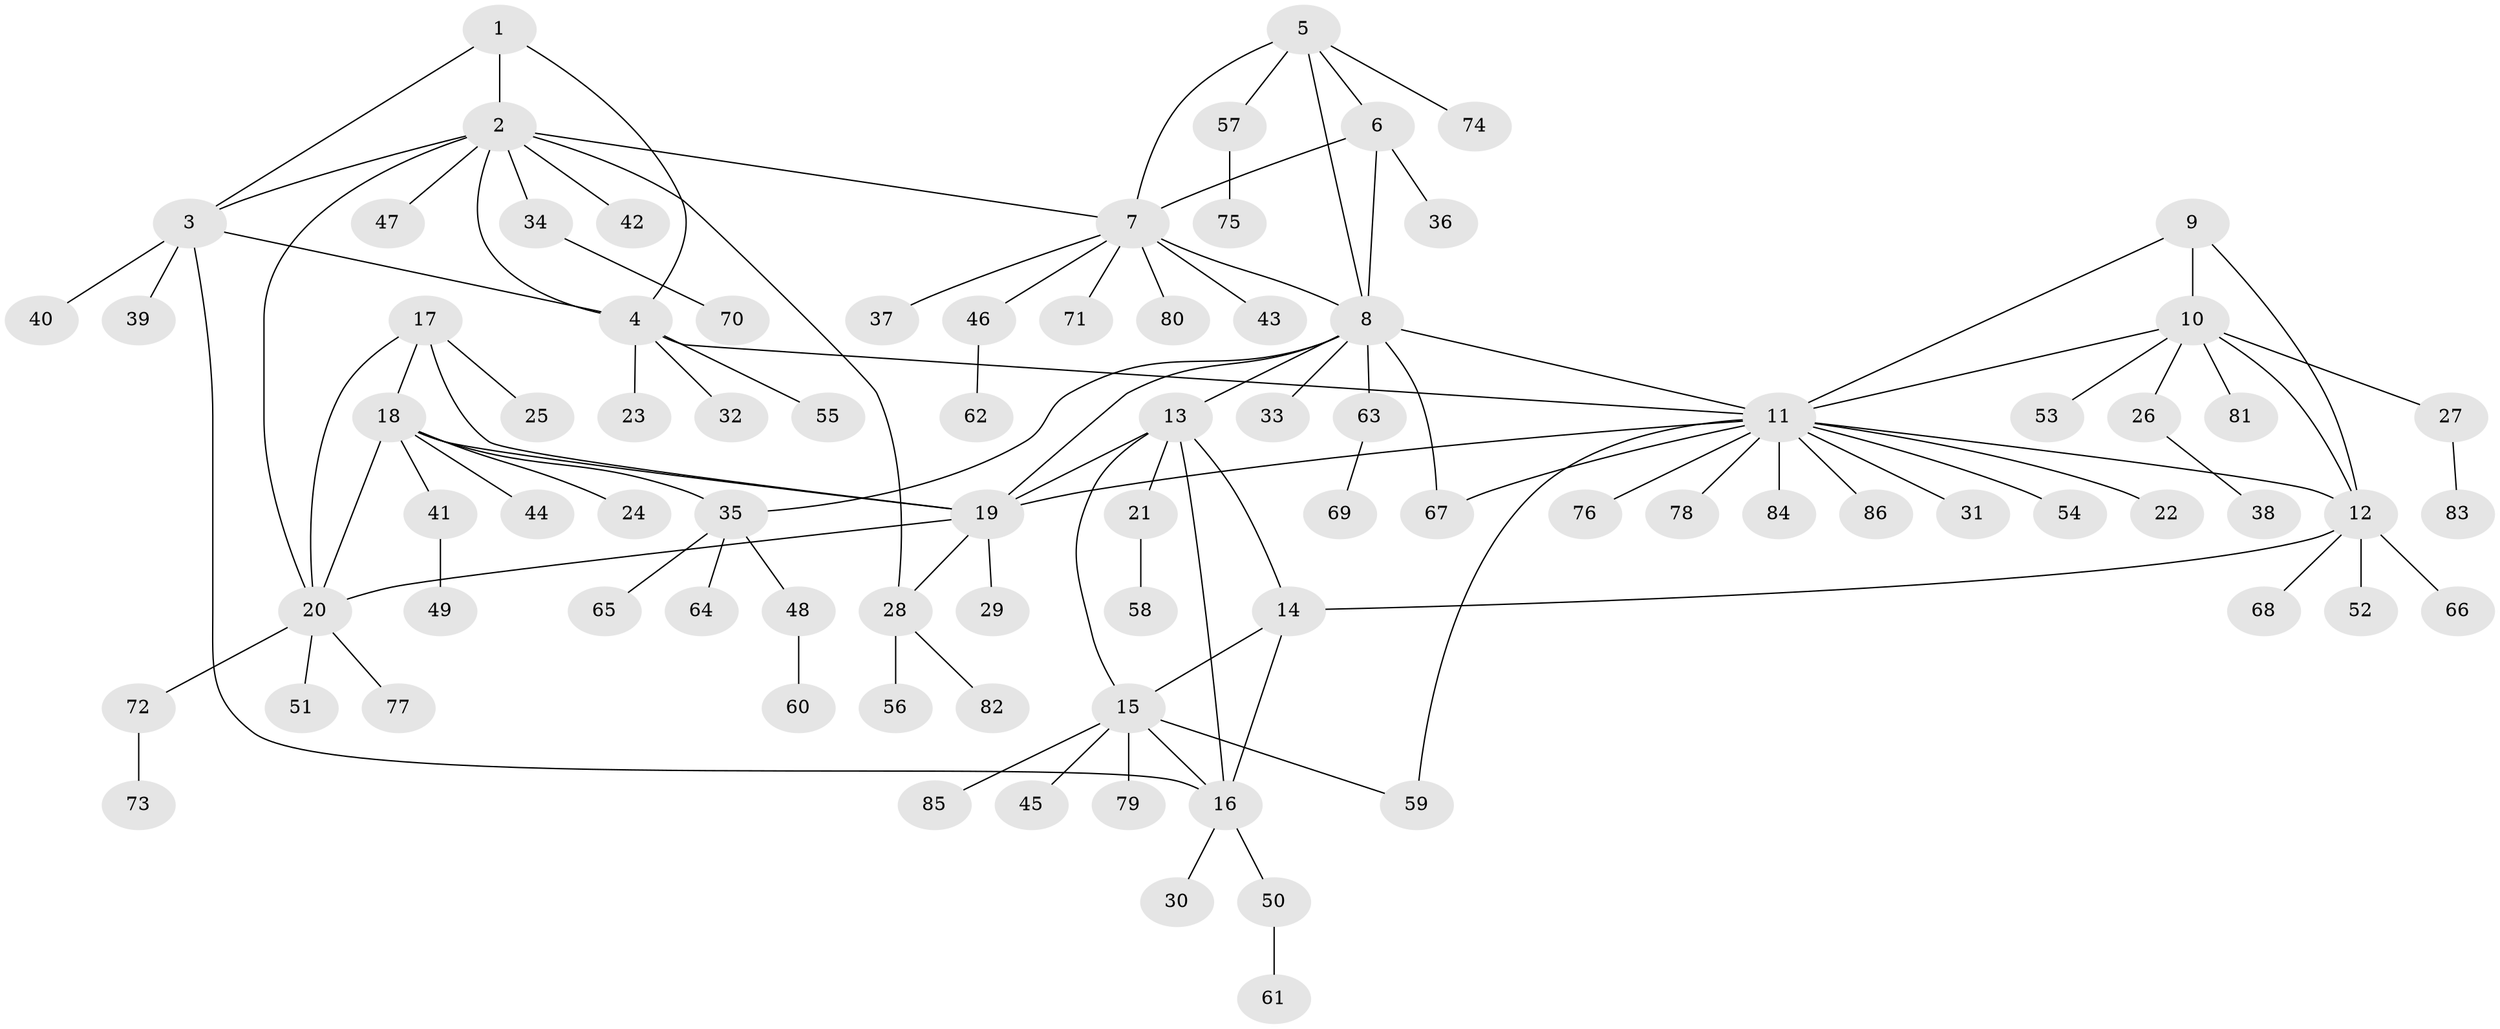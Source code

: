 // coarse degree distribution, {4: 0.06976744186046512, 8: 0.023255813953488372, 1: 0.7674418604651163, 5: 0.046511627906976744, 6: 0.023255813953488372, 2: 0.023255813953488372, 16: 0.023255813953488372, 9: 0.023255813953488372}
// Generated by graph-tools (version 1.1) at 2025/57/03/04/25 21:57:26]
// undirected, 86 vertices, 110 edges
graph export_dot {
graph [start="1"]
  node [color=gray90,style=filled];
  1;
  2;
  3;
  4;
  5;
  6;
  7;
  8;
  9;
  10;
  11;
  12;
  13;
  14;
  15;
  16;
  17;
  18;
  19;
  20;
  21;
  22;
  23;
  24;
  25;
  26;
  27;
  28;
  29;
  30;
  31;
  32;
  33;
  34;
  35;
  36;
  37;
  38;
  39;
  40;
  41;
  42;
  43;
  44;
  45;
  46;
  47;
  48;
  49;
  50;
  51;
  52;
  53;
  54;
  55;
  56;
  57;
  58;
  59;
  60;
  61;
  62;
  63;
  64;
  65;
  66;
  67;
  68;
  69;
  70;
  71;
  72;
  73;
  74;
  75;
  76;
  77;
  78;
  79;
  80;
  81;
  82;
  83;
  84;
  85;
  86;
  1 -- 2;
  1 -- 3;
  1 -- 4;
  2 -- 3;
  2 -- 4;
  2 -- 7;
  2 -- 20;
  2 -- 28;
  2 -- 34;
  2 -- 42;
  2 -- 47;
  3 -- 4;
  3 -- 16;
  3 -- 39;
  3 -- 40;
  4 -- 11;
  4 -- 23;
  4 -- 32;
  4 -- 55;
  5 -- 6;
  5 -- 7;
  5 -- 8;
  5 -- 57;
  5 -- 74;
  6 -- 7;
  6 -- 8;
  6 -- 36;
  7 -- 8;
  7 -- 37;
  7 -- 43;
  7 -- 46;
  7 -- 71;
  7 -- 80;
  8 -- 11;
  8 -- 13;
  8 -- 19;
  8 -- 33;
  8 -- 35;
  8 -- 63;
  8 -- 67;
  9 -- 10;
  9 -- 11;
  9 -- 12;
  10 -- 11;
  10 -- 12;
  10 -- 26;
  10 -- 27;
  10 -- 53;
  10 -- 81;
  11 -- 12;
  11 -- 19;
  11 -- 22;
  11 -- 31;
  11 -- 54;
  11 -- 59;
  11 -- 67;
  11 -- 76;
  11 -- 78;
  11 -- 84;
  11 -- 86;
  12 -- 14;
  12 -- 52;
  12 -- 66;
  12 -- 68;
  13 -- 14;
  13 -- 15;
  13 -- 16;
  13 -- 19;
  13 -- 21;
  14 -- 15;
  14 -- 16;
  15 -- 16;
  15 -- 45;
  15 -- 59;
  15 -- 79;
  15 -- 85;
  16 -- 30;
  16 -- 50;
  17 -- 18;
  17 -- 19;
  17 -- 20;
  17 -- 25;
  18 -- 19;
  18 -- 20;
  18 -- 24;
  18 -- 35;
  18 -- 41;
  18 -- 44;
  19 -- 20;
  19 -- 28;
  19 -- 29;
  20 -- 51;
  20 -- 72;
  20 -- 77;
  21 -- 58;
  26 -- 38;
  27 -- 83;
  28 -- 56;
  28 -- 82;
  34 -- 70;
  35 -- 48;
  35 -- 64;
  35 -- 65;
  41 -- 49;
  46 -- 62;
  48 -- 60;
  50 -- 61;
  57 -- 75;
  63 -- 69;
  72 -- 73;
}
